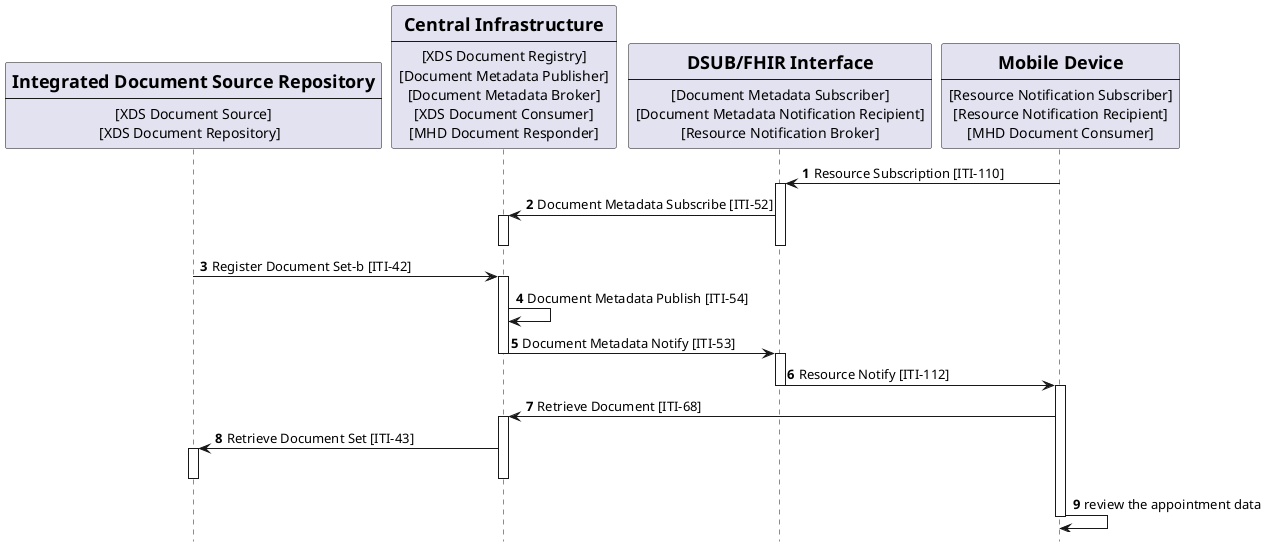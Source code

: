 @startuml
skinparam svgDimensionStyle false
hide footbox
/'title "Subscription with DSUBm on DSUB on FHIR infrastructure from Mobile Device" '/
participant Repository [
    =Integrated Document Source Repository
    ----
    [XDS Document Source]
    [XDS Document Repository]  
] 

participant Central [
    =Central Infrastructure
    ----
    [XDS Document Registry]
    [Document Metadata Publisher]
    [Document Metadata Broker]
    [XDS Document Consumer]
    [MHD Document Responder]
] 

participant DSUBonFHIR [
    =DSUB/FHIR Interface
    ----
    [Document Metadata Subscriber]
    [Document Metadata Notification Recipient]
    [Resource Notification Broker]
    ] 

participant MobDevice [
    =Mobile Device
    ----
    [Resource Notification Subscriber]
    [Resource Notification Recipient]
    [MHD Document Consumer]
] 

autonumber 1 "<b>"
MobDevice -> DSUBonFHIR: Resource Subscription [ITI-110]
activate DSUBonFHIR
DSUBonFHIR -> Central: Document Metadata Subscribe [ITI-52]
activate Central
deactivate Central
deactivate DSUBonFHIR

Repository -> Central: Register Document Set-b [ITI-42]
activate Central
Central -> Central:  Document Metadata Publish [ITI-54]
Central -> DSUBonFHIR: Document Metadata Notify [ITI-53]
deactivate Central

activate DSUBonFHIR
DSUBonFHIR -> MobDevice: Resource Notify [ITI-112]
deactivate DSUBonFHIR
activate MobDevice
MobDevice -> Central: Retrieve Document [ITI-68]
activate Central
Central -> Repository: Retrieve Document Set [ITI-43]
activate Repository
deactivate Repository
deactivate Central
MobDevice -> MobDevice: review the appointment data
deactivate MobDevice


@enduml